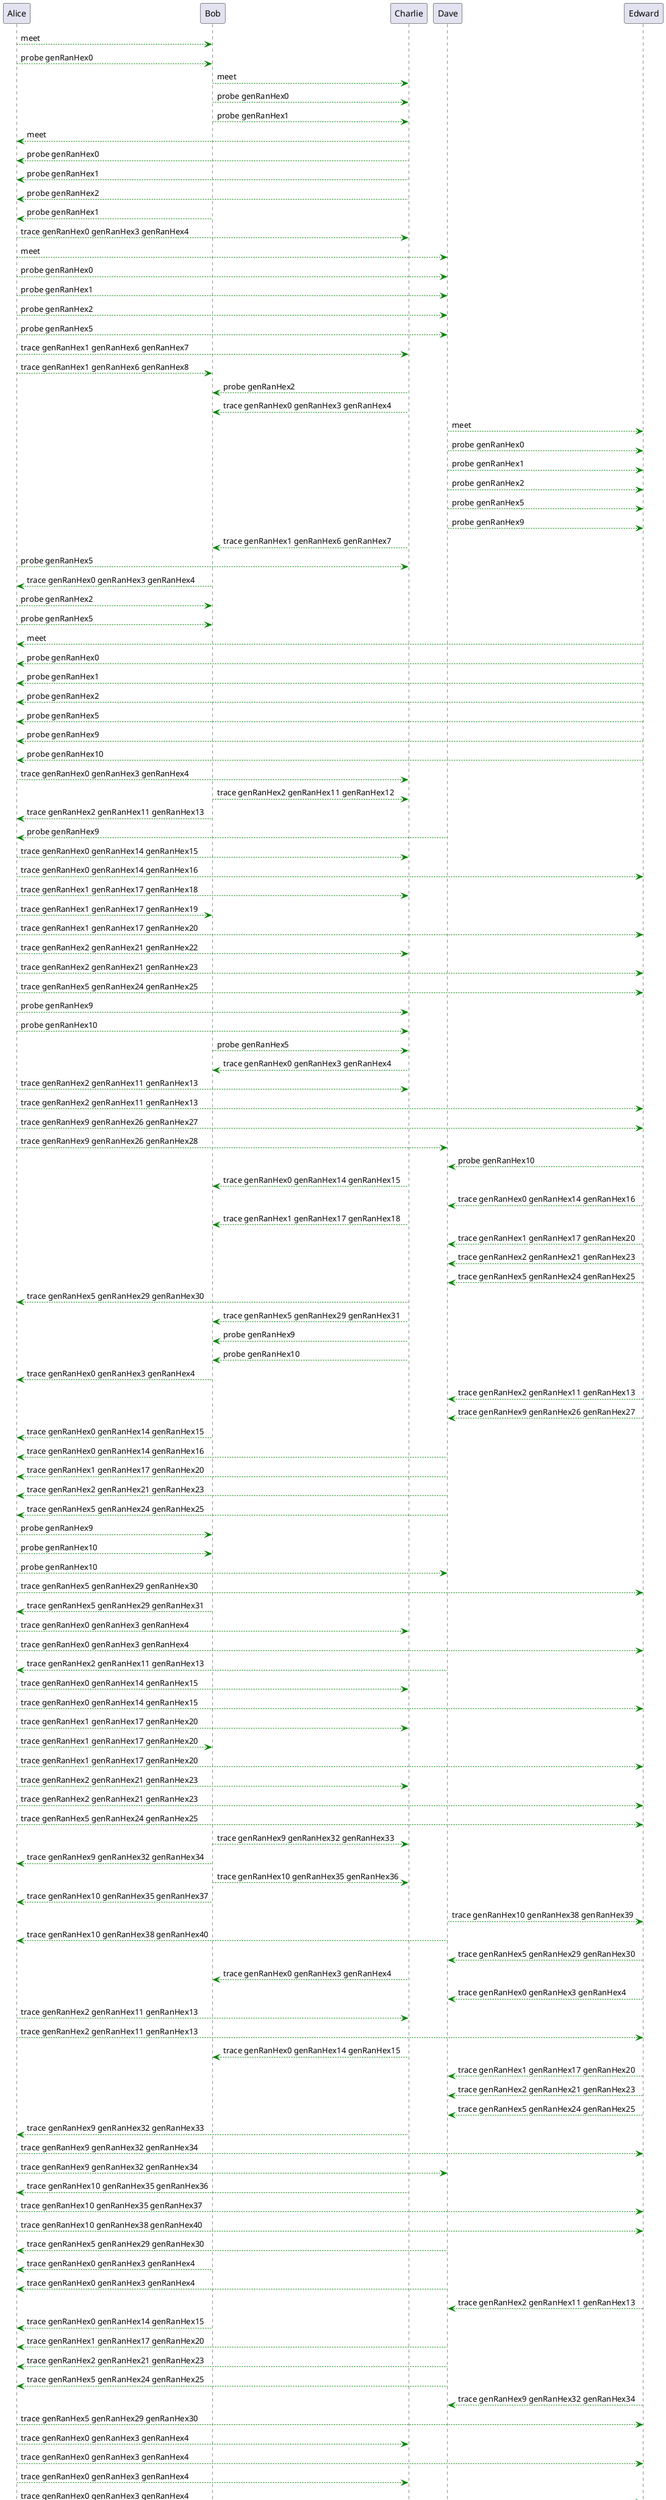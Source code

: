 @startuml messages
Alice -[#green]-> Bob: meet
Alice -[#green]-> Bob: probe genRanHex0
Bob -[#green]-> Charlie: meet
Bob -[#green]-> Charlie: probe genRanHex0
Bob -[#green]-> Charlie: probe genRanHex1
Charlie -[#green]-> Alice: meet
Charlie -[#green]-> Alice: probe genRanHex0
Charlie -[#green]-> Alice: probe genRanHex1
Charlie -[#green]-> Alice: probe genRanHex2
Bob -[#green]-> Alice: probe genRanHex1
Alice -[#green]-> Charlie: trace genRanHex0 genRanHex3 genRanHex4
Alice -[#green]-> Dave: meet
Alice -[#green]-> Dave: probe genRanHex0
Alice -[#green]-> Dave: probe genRanHex1
Alice -[#green]-> Dave: probe genRanHex2
Alice -[#green]-> Dave: probe genRanHex5
Alice -[#green]-> Charlie: trace genRanHex1 genRanHex6 genRanHex7
Alice -[#green]-> Bob: trace genRanHex1 genRanHex6 genRanHex8
Charlie -[#green]-> Bob: probe genRanHex2
Charlie -[#green]-> Bob: trace genRanHex0 genRanHex3 genRanHex4
Dave -[#green]-> Edward: meet
Dave -[#green]-> Edward: probe genRanHex0
Dave -[#green]-> Edward: probe genRanHex1
Dave -[#green]-> Edward: probe genRanHex2
Dave -[#green]-> Edward: probe genRanHex5
Dave -[#green]-> Edward: probe genRanHex9
Charlie -[#green]-> Bob: trace genRanHex1 genRanHex6 genRanHex7
Alice -[#green]-> Charlie: probe genRanHex5
Bob -[#green]-> Alice: trace genRanHex0 genRanHex3 genRanHex4
Alice -[#green]-> Bob: probe genRanHex2
Alice -[#green]-> Bob: probe genRanHex5
Edward -[#green]-> Alice: meet
Edward -[#green]-> Alice: probe genRanHex0
Edward -[#green]-> Alice: probe genRanHex1
Edward -[#green]-> Alice: probe genRanHex2
Edward -[#green]-> Alice: probe genRanHex5
Edward -[#green]-> Alice: probe genRanHex9
Edward -[#green]-> Alice: probe genRanHex10
Alice -[#green]-> Charlie: trace genRanHex0 genRanHex3 genRanHex4
Bob -[#green]-> Charlie: trace genRanHex2 genRanHex11 genRanHex12
Bob -[#green]-> Alice: trace genRanHex2 genRanHex11 genRanHex13
Dave -[#green]-> Alice: probe genRanHex9
Alice -[#green]-> Charlie: trace genRanHex0 genRanHex14 genRanHex15
Alice -[#green]-> Edward: trace genRanHex0 genRanHex14 genRanHex16
Alice -[#green]-> Charlie: trace genRanHex1 genRanHex17 genRanHex18
Alice -[#green]-> Bob: trace genRanHex1 genRanHex17 genRanHex19
Alice -[#green]-> Edward: trace genRanHex1 genRanHex17 genRanHex20
Alice -[#green]-> Charlie: trace genRanHex2 genRanHex21 genRanHex22
Alice -[#green]-> Edward: trace genRanHex2 genRanHex21 genRanHex23
Alice -[#green]-> Edward: trace genRanHex5 genRanHex24 genRanHex25
Alice -[#green]-> Charlie: probe genRanHex9
Alice -[#green]-> Charlie: probe genRanHex10
Bob -[#green]-> Charlie: probe genRanHex5
Charlie -[#green]-> Bob: trace genRanHex0 genRanHex3 genRanHex4
Alice -[#green]-> Charlie: trace genRanHex2 genRanHex11 genRanHex13
Alice -[#green]-> Edward: trace genRanHex2 genRanHex11 genRanHex13
Alice -[#green]-> Edward: trace genRanHex9 genRanHex26 genRanHex27
Alice -[#green]-> Dave: trace genRanHex9 genRanHex26 genRanHex28
Edward -[#green]-> Dave: probe genRanHex10
Charlie -[#green]-> Bob: trace genRanHex0 genRanHex14 genRanHex15
Edward -[#green]-> Dave: trace genRanHex0 genRanHex14 genRanHex16
Charlie -[#green]-> Bob: trace genRanHex1 genRanHex17 genRanHex18
Edward -[#green]-> Dave: trace genRanHex1 genRanHex17 genRanHex20
Edward -[#green]-> Dave: trace genRanHex2 genRanHex21 genRanHex23
Edward -[#green]-> Dave: trace genRanHex5 genRanHex24 genRanHex25
Charlie -[#green]-> Alice: trace genRanHex5 genRanHex29 genRanHex30
Charlie -[#green]-> Bob: trace genRanHex5 genRanHex29 genRanHex31
Charlie -[#green]-> Bob: probe genRanHex9
Charlie -[#green]-> Bob: probe genRanHex10
Bob -[#green]-> Alice: trace genRanHex0 genRanHex3 genRanHex4
Edward -[#green]-> Dave: trace genRanHex2 genRanHex11 genRanHex13
Edward -[#green]-> Dave: trace genRanHex9 genRanHex26 genRanHex27
Bob -[#green]-> Alice: trace genRanHex0 genRanHex14 genRanHex15
Dave -[#green]-> Alice: trace genRanHex0 genRanHex14 genRanHex16
Dave -[#green]-> Alice: trace genRanHex1 genRanHex17 genRanHex20
Dave -[#green]-> Alice: trace genRanHex2 genRanHex21 genRanHex23
Dave -[#green]-> Alice: trace genRanHex5 genRanHex24 genRanHex25
Alice -[#green]-> Bob: probe genRanHex9
Alice -[#green]-> Bob: probe genRanHex10
Alice -[#green]-> Dave: probe genRanHex10
Alice -[#green]-> Edward: trace genRanHex5 genRanHex29 genRanHex30
Bob -[#green]-> Alice: trace genRanHex5 genRanHex29 genRanHex31
Alice -[#green]-> Charlie: trace genRanHex0 genRanHex3 genRanHex4
Alice -[#green]-> Edward: trace genRanHex0 genRanHex3 genRanHex4
Dave -[#green]-> Alice: trace genRanHex2 genRanHex11 genRanHex13
Alice -[#green]-> Charlie: trace genRanHex0 genRanHex14 genRanHex15
Alice -[#green]-> Edward: trace genRanHex0 genRanHex14 genRanHex15
Alice -[#green]-> Charlie: trace genRanHex1 genRanHex17 genRanHex20
Alice -[#green]-> Bob: trace genRanHex1 genRanHex17 genRanHex20
Alice -[#green]-> Edward: trace genRanHex1 genRanHex17 genRanHex20
Alice -[#green]-> Charlie: trace genRanHex2 genRanHex21 genRanHex23
Alice -[#green]-> Edward: trace genRanHex2 genRanHex21 genRanHex23
Alice -[#green]-> Edward: trace genRanHex5 genRanHex24 genRanHex25
Bob -[#green]-> Charlie: trace genRanHex9 genRanHex32 genRanHex33
Bob -[#green]-> Alice: trace genRanHex9 genRanHex32 genRanHex34
Bob -[#green]-> Charlie: trace genRanHex10 genRanHex35 genRanHex36
Bob -[#green]-> Alice: trace genRanHex10 genRanHex35 genRanHex37
Dave -[#green]-> Edward: trace genRanHex10 genRanHex38 genRanHex39
Dave -[#green]-> Alice: trace genRanHex10 genRanHex38 genRanHex40
Edward -[#green]-> Dave: trace genRanHex5 genRanHex29 genRanHex30
Charlie -[#green]-> Bob: trace genRanHex0 genRanHex3 genRanHex4
Edward -[#green]-> Dave: trace genRanHex0 genRanHex3 genRanHex4
Alice -[#green]-> Charlie: trace genRanHex2 genRanHex11 genRanHex13
Alice -[#green]-> Edward: trace genRanHex2 genRanHex11 genRanHex13
Charlie -[#green]-> Bob: trace genRanHex0 genRanHex14 genRanHex15
Edward -[#green]-> Dave: trace genRanHex1 genRanHex17 genRanHex20
Edward -[#green]-> Dave: trace genRanHex2 genRanHex21 genRanHex23
Edward -[#green]-> Dave: trace genRanHex5 genRanHex24 genRanHex25
Charlie -[#green]-> Alice: trace genRanHex9 genRanHex32 genRanHex33
Alice -[#green]-> Edward: trace genRanHex9 genRanHex32 genRanHex34
Alice -[#green]-> Dave: trace genRanHex9 genRanHex32 genRanHex34
Charlie -[#green]-> Alice: trace genRanHex10 genRanHex35 genRanHex36
Alice -[#green]-> Edward: trace genRanHex10 genRanHex35 genRanHex37
Alice -[#green]-> Edward: trace genRanHex10 genRanHex38 genRanHex40
Dave -[#green]-> Alice: trace genRanHex5 genRanHex29 genRanHex30
Bob -[#green]-> Alice: trace genRanHex0 genRanHex3 genRanHex4
Dave -[#green]-> Alice: trace genRanHex0 genRanHex3 genRanHex4
Edward -[#green]-> Dave: trace genRanHex2 genRanHex11 genRanHex13
Bob -[#green]-> Alice: trace genRanHex0 genRanHex14 genRanHex15
Dave -[#green]-> Alice: trace genRanHex1 genRanHex17 genRanHex20
Dave -[#green]-> Alice: trace genRanHex2 genRanHex21 genRanHex23
Dave -[#green]-> Alice: trace genRanHex5 genRanHex24 genRanHex25
Edward -[#green]-> Dave: trace genRanHex9 genRanHex32 genRanHex34
Alice -[#green]-> Edward: trace genRanHex5 genRanHex29 genRanHex30
Alice -[#green]-> Charlie: trace genRanHex0 genRanHex3 genRanHex4
Alice -[#green]-> Edward: trace genRanHex0 genRanHex3 genRanHex4
Alice -[#green]-> Charlie: trace genRanHex0 genRanHex3 genRanHex4
Alice -[#green]-> Edward: trace genRanHex0 genRanHex3 genRanHex4
Dave -[#green]-> Alice: trace genRanHex2 genRanHex11 genRanHex13
Alice -[#green]-> Charlie: trace genRanHex0 genRanHex14 genRanHex15
Alice -[#green]-> Edward: trace genRanHex0 genRanHex14 genRanHex15
Alice -[#green]-> Charlie: trace genRanHex1 genRanHex17 genRanHex20
Alice -[#green]-> Bob: trace genRanHex1 genRanHex17 genRanHex20
Alice -[#green]-> Edward: trace genRanHex1 genRanHex17 genRanHex20
Alice -[#green]-> Charlie: trace genRanHex2 genRanHex21 genRanHex23
Alice -[#green]-> Edward: trace genRanHex2 genRanHex21 genRanHex23
Alice -[#green]-> Edward: trace genRanHex5 genRanHex24 genRanHex25
Edward -[#green]-> Dave: trace genRanHex5 genRanHex29 genRanHex30
Charlie -[#green]-> Bob: trace genRanHex0 genRanHex3 genRanHex4
Edward -[#green]-> Dave: trace genRanHex0 genRanHex3 genRanHex4
Charlie -[#green]-> Bob: trace genRanHex0 genRanHex3 genRanHex4
Edward -[#green]-> Dave: trace genRanHex0 genRanHex3 genRanHex4
Alice -[#green]-> Charlie: trace genRanHex2 genRanHex11 genRanHex13
Alice -[#green]-> Edward: trace genRanHex2 genRanHex11 genRanHex13
Charlie -[#green]-> Bob: trace genRanHex0 genRanHex14 genRanHex15
Edward -[#green]-> Dave: trace genRanHex1 genRanHex17 genRanHex20
Edward -[#green]-> Dave: trace genRanHex2 genRanHex21 genRanHex23
Edward -[#green]-> Dave: trace genRanHex5 genRanHex24 genRanHex25
Dave -[#green]-> Alice: trace genRanHex5 genRanHex29 genRanHex30
Bob -[#green]-> Alice: trace genRanHex0 genRanHex3 genRanHex4
Dave -[#green]-> Alice: trace genRanHex0 genRanHex3 genRanHex4
Bob -[#green]-> Alice: trace genRanHex0 genRanHex3 genRanHex4
Dave -[#green]-> Alice: trace genRanHex0 genRanHex3 genRanHex4
Edward -[#green]-> Dave: trace genRanHex2 genRanHex11 genRanHex13
Bob -[#green]-> Alice: trace genRanHex0 genRanHex14 genRanHex15
Dave -[#green]-> Alice: trace genRanHex1 genRanHex17 genRanHex20
Dave -[#green]-> Alice: trace genRanHex2 genRanHex21 genRanHex23
Dave -[#green]-> Alice: trace genRanHex5 genRanHex24 genRanHex25
Alice -[#green]-> Edward: trace genRanHex5 genRanHex29 genRanHex30
Alice -[#green]-> Charlie: trace genRanHex0 genRanHex3 genRanHex4
Alice -[#green]-> Edward: trace genRanHex0 genRanHex3 genRanHex4
Alice -[#green]-> Charlie: trace genRanHex0 genRanHex3 genRanHex4
Alice -[#green]-> Edward: trace genRanHex0 genRanHex3 genRanHex4
Alice -[#green]-> Charlie: trace genRanHex0 genRanHex3 genRanHex4
Alice -[#green]-> Edward: trace genRanHex0 genRanHex3 genRanHex4
Alice -[#green]-> Charlie: trace genRanHex0 genRanHex3 genRanHex4
Alice -[#green]-> Edward: trace genRanHex0 genRanHex3 genRanHex4
Dave -[#green]-> Alice: trace genRanHex2 genRanHex11 genRanHex13
Alice -[#green]-> Charlie: trace genRanHex0 genRanHex14 genRanHex15
Alice -[#green]-> Edward: trace genRanHex0 genRanHex14 genRanHex15
Alice -[#green]-> Charlie: trace genRanHex1 genRanHex17 genRanHex20
Alice -[#green]-> Bob: trace genRanHex1 genRanHex17 genRanHex20
Alice -[#green]-> Edward: trace genRanHex1 genRanHex17 genRanHex20
Alice -[#green]-> Charlie: trace genRanHex2 genRanHex21 genRanHex23
Alice -[#green]-> Edward: trace genRanHex2 genRanHex21 genRanHex23
Alice -[#green]-> Edward: trace genRanHex5 genRanHex24 genRanHex25
Edward -[#green]-> Dave: trace genRanHex5 genRanHex29 genRanHex30
Charlie -[#green]-> Bob: trace genRanHex0 genRanHex3 genRanHex4
Edward -[#green]-> Dave: trace genRanHex0 genRanHex3 genRanHex4
Charlie -[#green]-> Bob: trace genRanHex0 genRanHex3 genRanHex4
Edward -[#green]-> Dave: trace genRanHex0 genRanHex3 genRanHex4
Charlie -[#green]-> Bob: trace genRanHex0 genRanHex3 genRanHex4
Edward -[#green]-> Dave: trace genRanHex0 genRanHex3 genRanHex4
Charlie -[#green]-> Bob: trace genRanHex0 genRanHex3 genRanHex4
Edward -[#green]-> Dave: trace genRanHex0 genRanHex3 genRanHex4
Alice -[#green]-> Charlie: trace genRanHex2 genRanHex11 genRanHex13
Alice -[#green]-> Edward: trace genRanHex2 genRanHex11 genRanHex13
Charlie -[#green]-> Bob: trace genRanHex0 genRanHex14 genRanHex15
Edward -[#green]-> Dave: trace genRanHex1 genRanHex17 genRanHex20
Edward -[#green]-> Dave: trace genRanHex2 genRanHex21 genRanHex23
Edward -[#green]-> Dave: trace genRanHex5 genRanHex24 genRanHex25
@enduml